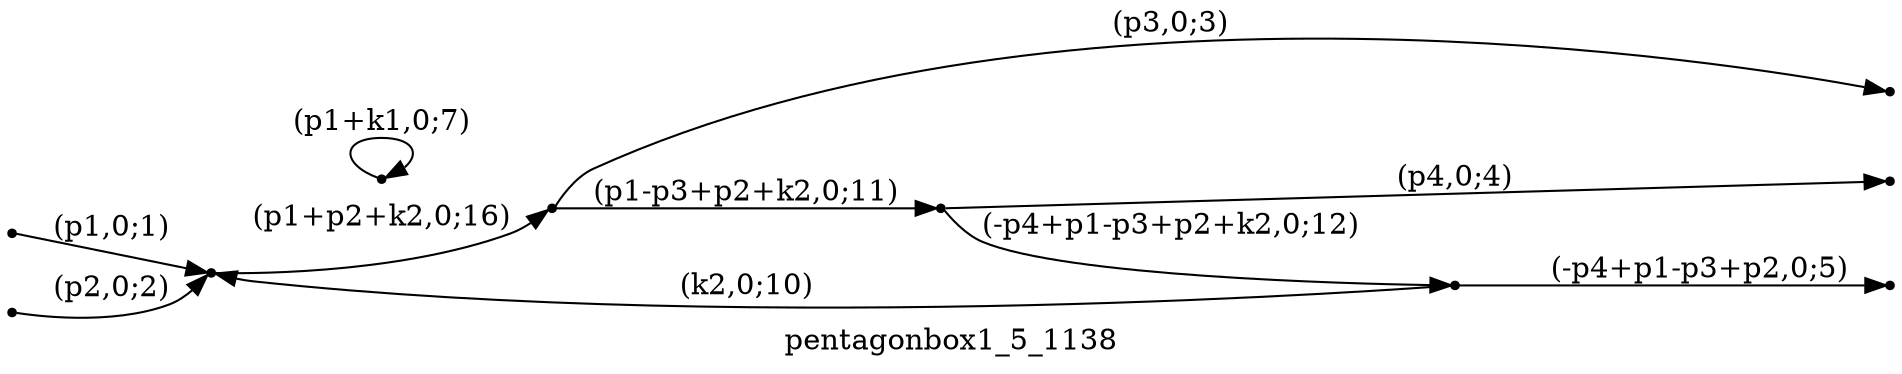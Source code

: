 digraph pentagonbox1_5_1138 {
  label="pentagonbox1_5_1138";
  rankdir="LR";
  subgraph edges {
    -1 -> 4 [label="(p1,0;1)"];
    -2 -> 4 [label="(p2,0;2)"];
    2 -> -3 [label="(p3,0;3)"];
    3 -> -4 [label="(p4,0;4)"];
    1 -> -5 [label="(-p4+p1-p3+p2,0;5)"];
    5 -> 5 [label="(p1+k1,0;7)"];
    1 -> 4 [label="(k2,0;10)"];
    2 -> 3 [label="(p1-p3+p2+k2,0;11)"];
    3 -> 1 [label="(-p4+p1-p3+p2+k2,0;12)"];
    4 -> 2 [label="(p1+p2+k2,0;16)"];
  }
  subgraph incoming { rank="source"; -1; -2; }
  subgraph outgoing { rank="sink"; -3; -4; -5; }
-5 [shape=point];
-4 [shape=point];
-3 [shape=point];
-2 [shape=point];
-1 [shape=point];
1 [shape=point];
2 [shape=point];
3 [shape=point];
4 [shape=point];
5 [shape=point];
}


